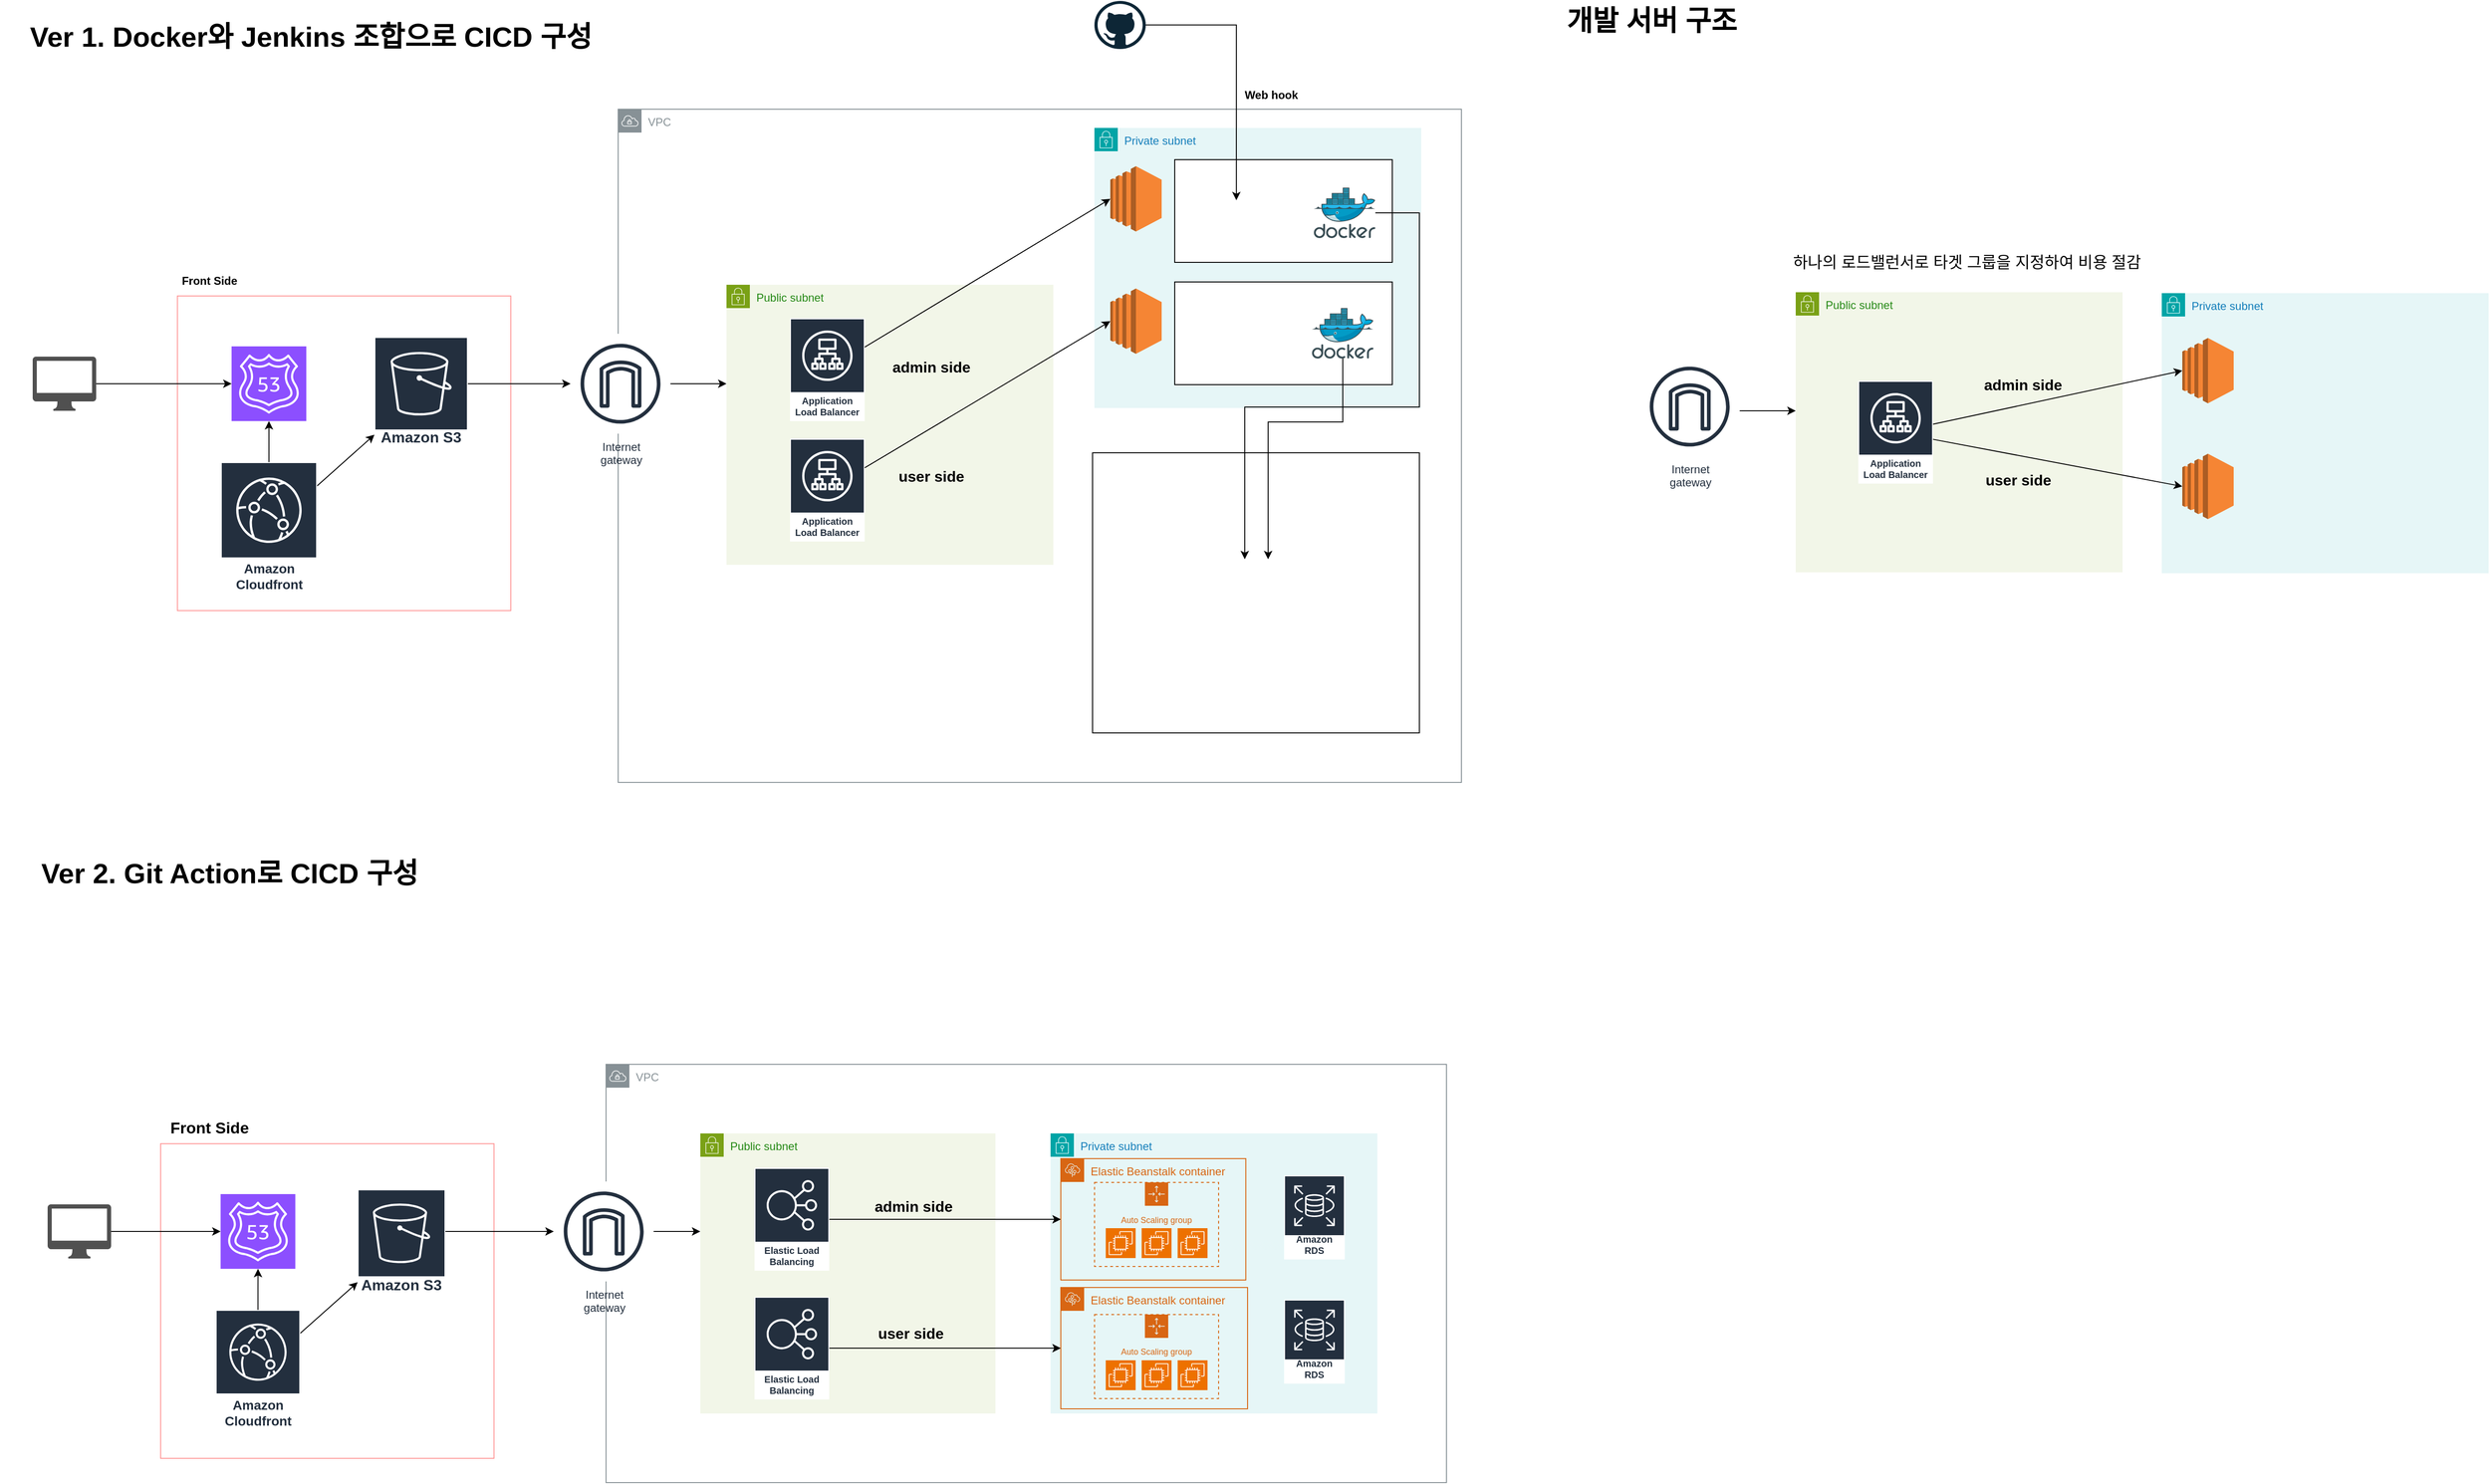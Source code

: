 <mxfile version="24.6.2" type="github">
  <diagram name="페이지-1" id="7YkuUFqi2jJ3yC2kJeny">
    <mxGraphModel dx="1457" dy="1063" grid="0" gridSize="10" guides="1" tooltips="1" connect="1" arrows="1" fold="1" page="1" pageScale="1" pageWidth="1600" pageHeight="900" math="0" shadow="0">
      <root>
        <mxCell id="0" />
        <mxCell id="1" parent="0" />
        <mxCell id="8QJyR2PmQWkpBrpSy9i6-36" value="VPC" style="sketch=0;outlineConnect=0;gradientColor=none;html=1;whiteSpace=wrap;fontSize=12;fontStyle=0;shape=mxgraph.aws4.group;grIcon=mxgraph.aws4.group_vpc;strokeColor=#879196;fillColor=none;verticalAlign=top;align=left;spacingLeft=30;fontColor=#879196;dashed=0;" vertex="1" parent="1">
          <mxGeometry x="667" y="1153" width="900" height="448" as="geometry" />
        </mxCell>
        <mxCell id="SWmG7YFDHn1etcf9vyW1-20" value="VPC" style="sketch=0;outlineConnect=0;gradientColor=none;html=1;whiteSpace=wrap;fontSize=12;fontStyle=0;shape=mxgraph.aws4.group;grIcon=mxgraph.aws4.group_vpc;strokeColor=#879196;fillColor=none;verticalAlign=top;align=left;spacingLeft=30;fontColor=#879196;dashed=0;" parent="1" vertex="1">
          <mxGeometry x="680" y="130" width="903" height="721" as="geometry" />
        </mxCell>
        <mxCell id="SWmG7YFDHn1etcf9vyW1-18" value="" style="rounded=0;whiteSpace=wrap;html=1;strokeColor=#FF9999;" parent="1" vertex="1">
          <mxGeometry x="208" y="330" width="357" height="337" as="geometry" />
        </mxCell>
        <mxCell id="SWmG7YFDHn1etcf9vyW1-1" value="&lt;span style=&quot;font-size: 30px;&quot;&gt;&lt;b&gt;Ver 1. Docker와 Jenkins 조합으로 CICD 구성&lt;/b&gt;&lt;/span&gt;" style="text;html=1;align=center;verticalAlign=middle;whiteSpace=wrap;rounded=0;" parent="1" vertex="1">
          <mxGeometry x="25" y="37" width="652" height="30" as="geometry" />
        </mxCell>
        <mxCell id="SWmG7YFDHn1etcf9vyW1-13" style="edgeStyle=orthogonalEdgeStyle;rounded=0;orthogonalLoop=1;jettySize=auto;html=1;" parent="1" source="SWmG7YFDHn1etcf9vyW1-2" target="SWmG7YFDHn1etcf9vyW1-5" edge="1">
          <mxGeometry relative="1" as="geometry" />
        </mxCell>
        <mxCell id="SWmG7YFDHn1etcf9vyW1-2" value="" style="sketch=0;pointerEvents=1;shadow=0;dashed=0;html=1;strokeColor=none;fillColor=#505050;labelPosition=center;verticalLabelPosition=bottom;verticalAlign=top;outlineConnect=0;align=center;shape=mxgraph.office.devices.mac_client;" parent="1" vertex="1">
          <mxGeometry x="53" y="395" width="68" height="58" as="geometry" />
        </mxCell>
        <mxCell id="SWmG7YFDHn1etcf9vyW1-5" value="" style="sketch=0;points=[[0,0,0],[0.25,0,0],[0.5,0,0],[0.75,0,0],[1,0,0],[0,1,0],[0.25,1,0],[0.5,1,0],[0.75,1,0],[1,1,0],[0,0.25,0],[0,0.5,0],[0,0.75,0],[1,0.25,0],[1,0.5,0],[1,0.75,0]];outlineConnect=0;fontColor=#232F3E;fillColor=#8C4FFF;strokeColor=#ffffff;dashed=0;verticalLabelPosition=bottom;verticalAlign=top;align=center;html=1;fontSize=12;fontStyle=0;aspect=fixed;shape=mxgraph.aws4.resourceIcon;resIcon=mxgraph.aws4.route_53;" parent="1" vertex="1">
          <mxGeometry x="266" y="384" width="80" height="80" as="geometry" />
        </mxCell>
        <mxCell id="SWmG7YFDHn1etcf9vyW1-14" value="" style="edgeStyle=orthogonalEdgeStyle;rounded=0;orthogonalLoop=1;jettySize=auto;html=1;" parent="1" source="SWmG7YFDHn1etcf9vyW1-6" target="SWmG7YFDHn1etcf9vyW1-5" edge="1">
          <mxGeometry relative="1" as="geometry" />
        </mxCell>
        <mxCell id="SWmG7YFDHn1etcf9vyW1-15" value="" style="rounded=0;orthogonalLoop=1;jettySize=auto;html=1;" parent="1" source="SWmG7YFDHn1etcf9vyW1-6" target="SWmG7YFDHn1etcf9vyW1-8" edge="1">
          <mxGeometry relative="1" as="geometry">
            <mxPoint x="411" y="477" as="targetPoint" />
          </mxGeometry>
        </mxCell>
        <mxCell id="SWmG7YFDHn1etcf9vyW1-6" value="&lt;font style=&quot;font-size: 14px;&quot;&gt;Amazon Cloudfront&lt;/font&gt;" style="sketch=0;outlineConnect=0;fontColor=#232F3E;gradientColor=none;strokeColor=#ffffff;fillColor=#232F3E;dashed=0;verticalLabelPosition=middle;verticalAlign=bottom;align=center;html=1;whiteSpace=wrap;fontSize=10;fontStyle=1;spacing=3;shape=mxgraph.aws4.productIcon;prIcon=mxgraph.aws4.cloudfront;" parent="1" vertex="1">
          <mxGeometry x="254.5" y="508" width="103" height="143" as="geometry" />
        </mxCell>
        <mxCell id="SWmG7YFDHn1etcf9vyW1-17" style="edgeStyle=orthogonalEdgeStyle;rounded=0;orthogonalLoop=1;jettySize=auto;html=1;" parent="1" source="SWmG7YFDHn1etcf9vyW1-8" target="SWmG7YFDHn1etcf9vyW1-16" edge="1">
          <mxGeometry relative="1" as="geometry">
            <Array as="points">
              <mxPoint x="557" y="424" />
              <mxPoint x="557" y="424" />
            </Array>
          </mxGeometry>
        </mxCell>
        <mxCell id="SWmG7YFDHn1etcf9vyW1-8" value="&lt;font style=&quot;font-size: 16px;&quot;&gt;Amazon S3&lt;/font&gt;" style="sketch=0;outlineConnect=0;fontColor=#232F3E;gradientColor=none;strokeColor=#ffffff;fillColor=#232F3E;dashed=0;verticalLabelPosition=middle;verticalAlign=bottom;align=center;html=1;whiteSpace=wrap;fontSize=10;fontStyle=1;spacing=3;shape=mxgraph.aws4.productIcon;prIcon=mxgraph.aws4.s3;" parent="1" vertex="1">
          <mxGeometry x="419" y="374" width="100" height="120" as="geometry" />
        </mxCell>
        <mxCell id="SWmG7YFDHn1etcf9vyW1-35" value="" style="edgeStyle=orthogonalEdgeStyle;rounded=0;orthogonalLoop=1;jettySize=auto;html=1;" parent="1" source="SWmG7YFDHn1etcf9vyW1-16" target="SWmG7YFDHn1etcf9vyW1-22" edge="1">
          <mxGeometry relative="1" as="geometry">
            <Array as="points">
              <mxPoint x="786" y="424" />
              <mxPoint x="786" y="424" />
            </Array>
          </mxGeometry>
        </mxCell>
        <mxCell id="SWmG7YFDHn1etcf9vyW1-16" value="Internet&#xa;gateway" style="sketch=0;outlineConnect=0;fontColor=#232F3E;gradientColor=none;strokeColor=#232F3E;fillColor=#ffffff;dashed=0;verticalLabelPosition=bottom;verticalAlign=top;align=center;html=1;fontSize=12;fontStyle=0;aspect=fixed;shape=mxgraph.aws4.resourceIcon;resIcon=mxgraph.aws4.internet_gateway;" parent="1" vertex="1">
          <mxGeometry x="629" y="370.5" width="107" height="107" as="geometry" />
        </mxCell>
        <mxCell id="SWmG7YFDHn1etcf9vyW1-19" value="&lt;b&gt;Front Side&lt;/b&gt;" style="text;html=1;align=center;verticalAlign=middle;resizable=0;points=[];autosize=1;strokeColor=none;fillColor=none;" parent="1" vertex="1">
          <mxGeometry x="203" y="301" width="77" height="26" as="geometry" />
        </mxCell>
        <mxCell id="SWmG7YFDHn1etcf9vyW1-21" value="Private subnet" style="points=[[0,0],[0.25,0],[0.5,0],[0.75,0],[1,0],[1,0.25],[1,0.5],[1,0.75],[1,1],[0.75,1],[0.5,1],[0.25,1],[0,1],[0,0.75],[0,0.5],[0,0.25]];outlineConnect=0;gradientColor=none;html=1;whiteSpace=wrap;fontSize=12;fontStyle=0;container=1;pointerEvents=0;collapsible=0;recursiveResize=0;shape=mxgraph.aws4.group;grIcon=mxgraph.aws4.group_security_group;grStroke=0;strokeColor=#00A4A6;fillColor=#E6F6F7;verticalAlign=top;align=left;spacingLeft=30;fontColor=#147EBA;dashed=0;" parent="1" vertex="1">
          <mxGeometry x="1190" y="150" width="350" height="300" as="geometry" />
        </mxCell>
        <mxCell id="SWmG7YFDHn1etcf9vyW1-28" value="" style="rounded=0;whiteSpace=wrap;html=1;" parent="SWmG7YFDHn1etcf9vyW1-21" vertex="1">
          <mxGeometry x="86" y="34" width="233" height="110" as="geometry" />
        </mxCell>
        <mxCell id="SWmG7YFDHn1etcf9vyW1-27" value="" style="outlineConnect=0;dashed=0;verticalLabelPosition=bottom;verticalAlign=top;align=center;html=1;shape=mxgraph.aws3.ec2;fillColor=#F58534;gradientColor=none;" parent="SWmG7YFDHn1etcf9vyW1-21" vertex="1">
          <mxGeometry x="17" y="41" width="55" height="70" as="geometry" />
        </mxCell>
        <mxCell id="SWmG7YFDHn1etcf9vyW1-31" value="" style="rounded=0;whiteSpace=wrap;html=1;" parent="SWmG7YFDHn1etcf9vyW1-21" vertex="1">
          <mxGeometry x="86" y="165" width="233" height="110" as="geometry" />
        </mxCell>
        <mxCell id="SWmG7YFDHn1etcf9vyW1-32" value="" style="outlineConnect=0;dashed=0;verticalLabelPosition=bottom;verticalAlign=top;align=center;html=1;shape=mxgraph.aws3.ec2;fillColor=#F58534;gradientColor=none;" parent="SWmG7YFDHn1etcf9vyW1-21" vertex="1">
          <mxGeometry x="17" y="172" width="55" height="70" as="geometry" />
        </mxCell>
        <mxCell id="SWmG7YFDHn1etcf9vyW1-34" value="" style="image;sketch=0;aspect=fixed;html=1;points=[];align=center;fontSize=12;image=img/lib/mscae/Docker.svg;" parent="SWmG7YFDHn1etcf9vyW1-21" vertex="1">
          <mxGeometry x="235" y="64" width="65.85" height="54" as="geometry" />
        </mxCell>
        <mxCell id="SWmG7YFDHn1etcf9vyW1-44" value="" style="shape=image;verticalLabelPosition=bottom;labelBackgroundColor=default;verticalAlign=top;aspect=fixed;imageAspect=0;image=https://get.jenkins.io/art/jenkins-logo/128x128/logo+title.png;" parent="SWmG7YFDHn1etcf9vyW1-21" vertex="1">
          <mxGeometry x="97" y="77.55" width="125.77" height="40.45" as="geometry" />
        </mxCell>
        <mxCell id="SWmG7YFDHn1etcf9vyW1-47" value="" style="shape=image;verticalLabelPosition=bottom;labelBackgroundColor=default;verticalAlign=top;aspect=fixed;imageAspect=0;image=https://get.jenkins.io/art/jenkins-logo/128x128/logo+title.png;" parent="SWmG7YFDHn1etcf9vyW1-21" vertex="1">
          <mxGeometry x="97" y="202.55" width="125.77" height="40.45" as="geometry" />
        </mxCell>
        <mxCell id="SWmG7YFDHn1etcf9vyW1-46" value="" style="image;sketch=0;aspect=fixed;html=1;points=[];align=center;fontSize=12;image=img/lib/mscae/Docker.svg;" parent="SWmG7YFDHn1etcf9vyW1-21" vertex="1">
          <mxGeometry x="233" y="193" width="65.85" height="54" as="geometry" />
        </mxCell>
        <mxCell id="SWmG7YFDHn1etcf9vyW1-22" value="Public subnet" style="points=[[0,0],[0.25,0],[0.5,0],[0.75,0],[1,0],[1,0.25],[1,0.5],[1,0.75],[1,1],[0.75,1],[0.5,1],[0.25,1],[0,1],[0,0.75],[0,0.5],[0,0.25]];outlineConnect=0;gradientColor=none;html=1;whiteSpace=wrap;fontSize=12;fontStyle=0;container=1;pointerEvents=0;collapsible=0;recursiveResize=0;shape=mxgraph.aws4.group;grIcon=mxgraph.aws4.group_security_group;grStroke=0;strokeColor=#7AA116;fillColor=#F2F6E8;verticalAlign=top;align=left;spacingLeft=30;fontColor=#248814;dashed=0;" parent="1" vertex="1">
          <mxGeometry x="796" y="318" width="350" height="300" as="geometry" />
        </mxCell>
        <mxCell id="SWmG7YFDHn1etcf9vyW1-23" value="Application Load Balancer" style="sketch=0;outlineConnect=0;fontColor=#232F3E;gradientColor=none;strokeColor=#ffffff;fillColor=#232F3E;dashed=0;verticalLabelPosition=middle;verticalAlign=bottom;align=center;html=1;whiteSpace=wrap;fontSize=10;fontStyle=1;spacing=3;shape=mxgraph.aws4.productIcon;prIcon=mxgraph.aws4.application_load_balancer;" parent="SWmG7YFDHn1etcf9vyW1-22" vertex="1">
          <mxGeometry x="68" y="36" width="80" height="110" as="geometry" />
        </mxCell>
        <mxCell id="SWmG7YFDHn1etcf9vyW1-24" value="&lt;b&gt;&lt;font style=&quot;font-size: 16px;&quot;&gt;admin side&lt;/font&gt;&lt;/b&gt;" style="text;html=1;align=center;verticalAlign=middle;resizable=0;points=[];autosize=1;strokeColor=none;fillColor=none;" parent="SWmG7YFDHn1etcf9vyW1-22" vertex="1">
          <mxGeometry x="168" y="72" width="102" height="31" as="geometry" />
        </mxCell>
        <mxCell id="SWmG7YFDHn1etcf9vyW1-25" value="Application Load Balancer" style="sketch=0;outlineConnect=0;fontColor=#232F3E;gradientColor=none;strokeColor=#ffffff;fillColor=#232F3E;dashed=0;verticalLabelPosition=middle;verticalAlign=bottom;align=center;html=1;whiteSpace=wrap;fontSize=10;fontStyle=1;spacing=3;shape=mxgraph.aws4.productIcon;prIcon=mxgraph.aws4.application_load_balancer;" parent="SWmG7YFDHn1etcf9vyW1-22" vertex="1">
          <mxGeometry x="68" y="165" width="80" height="110" as="geometry" />
        </mxCell>
        <mxCell id="SWmG7YFDHn1etcf9vyW1-26" value="&lt;b&gt;&lt;font style=&quot;font-size: 16px;&quot;&gt;user side&lt;/font&gt;&lt;/b&gt;" style="text;html=1;align=center;verticalAlign=middle;resizable=0;points=[];autosize=1;strokeColor=none;fillColor=none;" parent="SWmG7YFDHn1etcf9vyW1-22" vertex="1">
          <mxGeometry x="175" y="189" width="88" height="31" as="geometry" />
        </mxCell>
        <mxCell id="SWmG7YFDHn1etcf9vyW1-29" value="" style="rounded=0;whiteSpace=wrap;html=1;" parent="1" vertex="1">
          <mxGeometry x="1188" y="498" width="350" height="300" as="geometry" />
        </mxCell>
        <mxCell id="SWmG7YFDHn1etcf9vyW1-30" style="rounded=0;orthogonalLoop=1;jettySize=auto;html=1;entryX=0;entryY=0.5;entryDx=0;entryDy=0;entryPerimeter=0;" parent="1" source="SWmG7YFDHn1etcf9vyW1-23" target="SWmG7YFDHn1etcf9vyW1-27" edge="1">
          <mxGeometry relative="1" as="geometry" />
        </mxCell>
        <mxCell id="SWmG7YFDHn1etcf9vyW1-33" style="rounded=0;orthogonalLoop=1;jettySize=auto;html=1;entryX=0;entryY=0.5;entryDx=0;entryDy=0;entryPerimeter=0;" parent="1" source="SWmG7YFDHn1etcf9vyW1-25" target="SWmG7YFDHn1etcf9vyW1-32" edge="1">
          <mxGeometry relative="1" as="geometry" />
        </mxCell>
        <mxCell id="SWmG7YFDHn1etcf9vyW1-41" style="edgeStyle=orthogonalEdgeStyle;rounded=0;orthogonalLoop=1;jettySize=auto;html=1;" parent="1" source="SWmG7YFDHn1etcf9vyW1-40" target="SWmG7YFDHn1etcf9vyW1-44" edge="1">
          <mxGeometry relative="1" as="geometry">
            <Array as="points">
              <mxPoint x="1342" y="40" />
            </Array>
          </mxGeometry>
        </mxCell>
        <mxCell id="SWmG7YFDHn1etcf9vyW1-40" value="" style="dashed=0;outlineConnect=0;html=1;align=center;labelPosition=center;verticalLabelPosition=bottom;verticalAlign=top;shape=mxgraph.weblogos.github" parent="1" vertex="1">
          <mxGeometry x="1190" y="14" width="55" height="51.5" as="geometry" />
        </mxCell>
        <mxCell id="SWmG7YFDHn1etcf9vyW1-42" value="&lt;b&gt;Web hook&lt;/b&gt;" style="text;html=1;align=center;verticalAlign=middle;resizable=0;points=[];autosize=1;strokeColor=none;fillColor=none;" parent="1" vertex="1">
          <mxGeometry x="1341" y="102" width="75" height="26" as="geometry" />
        </mxCell>
        <mxCell id="SWmG7YFDHn1etcf9vyW1-49" style="edgeStyle=orthogonalEdgeStyle;rounded=0;orthogonalLoop=1;jettySize=auto;html=1;" parent="1" source="SWmG7YFDHn1etcf9vyW1-34" target="SWmG7YFDHn1etcf9vyW1-48" edge="1">
          <mxGeometry relative="1" as="geometry">
            <Array as="points">
              <mxPoint x="1538" y="241" />
              <mxPoint x="1538" y="449" />
              <mxPoint x="1351" y="449" />
            </Array>
          </mxGeometry>
        </mxCell>
        <mxCell id="SWmG7YFDHn1etcf9vyW1-48" value="" style="shape=image;verticalLabelPosition=bottom;labelBackgroundColor=default;verticalAlign=top;aspect=fixed;imageAspect=0;image=https://miro.medium.com/v2/resize:fit:734/0*sCPc1Ib1zT0Lg1vi.png;" parent="1" vertex="1">
          <mxGeometry x="1252" y="612" width="202.55" height="85" as="geometry" />
        </mxCell>
        <mxCell id="SWmG7YFDHn1etcf9vyW1-50" style="edgeStyle=orthogonalEdgeStyle;rounded=0;orthogonalLoop=1;jettySize=auto;html=1;" parent="1" source="SWmG7YFDHn1etcf9vyW1-46" target="SWmG7YFDHn1etcf9vyW1-48" edge="1">
          <mxGeometry relative="1" as="geometry">
            <Array as="points">
              <mxPoint x="1456" y="465" />
              <mxPoint x="1376" y="465" />
            </Array>
          </mxGeometry>
        </mxCell>
        <mxCell id="5UiB6g3HINDOZF4PtN2O-2" value="&lt;span style=&quot;font-size: 30px;&quot;&gt;&lt;b&gt;Ver 2. Git Action로 CICD 구성&lt;/b&gt;&lt;/span&gt;" style="text;html=1;align=center;verticalAlign=middle;whiteSpace=wrap;rounded=0;" parent="1" vertex="1">
          <mxGeometry x="18" y="932.75" width="492" height="30" as="geometry" />
        </mxCell>
        <mxCell id="5UiB6g3HINDOZF4PtN2O-3" value="&lt;span style=&quot;font-size: 30px;&quot;&gt;&lt;b&gt;개발 서버 구조&lt;/b&gt;&lt;/span&gt;" style="text;html=1;align=center;verticalAlign=middle;whiteSpace=wrap;rounded=0;" parent="1" vertex="1">
          <mxGeometry x="1635" y="20" width="304" height="30" as="geometry" />
        </mxCell>
        <mxCell id="5UiB6g3HINDOZF4PtN2O-31" value="" style="edgeStyle=orthogonalEdgeStyle;rounded=0;orthogonalLoop=1;jettySize=auto;html=1;" parent="1" source="5UiB6g3HINDOZF4PtN2O-32" target="5UiB6g3HINDOZF4PtN2O-42" edge="1">
          <mxGeometry relative="1" as="geometry">
            <Array as="points">
              <mxPoint x="1904" y="453" />
              <mxPoint x="1904" y="453" />
            </Array>
          </mxGeometry>
        </mxCell>
        <mxCell id="5UiB6g3HINDOZF4PtN2O-32" value="Internet&#xa;gateway" style="sketch=0;outlineConnect=0;fontColor=#232F3E;gradientColor=none;strokeColor=#232F3E;fillColor=#ffffff;dashed=0;verticalLabelPosition=bottom;verticalAlign=top;align=center;html=1;fontSize=12;fontStyle=0;aspect=fixed;shape=mxgraph.aws4.resourceIcon;resIcon=mxgraph.aws4.internet_gateway;" parent="1" vertex="1">
          <mxGeometry x="1774" y="395" width="107" height="107" as="geometry" />
        </mxCell>
        <mxCell id="5UiB6g3HINDOZF4PtN2O-33" value="Private subnet" style="points=[[0,0],[0.25,0],[0.5,0],[0.75,0],[1,0],[1,0.25],[1,0.5],[1,0.75],[1,1],[0.75,1],[0.5,1],[0.25,1],[0,1],[0,0.75],[0,0.5],[0,0.25]];outlineConnect=0;gradientColor=none;html=1;whiteSpace=wrap;fontSize=12;fontStyle=0;container=1;pointerEvents=0;collapsible=0;recursiveResize=0;shape=mxgraph.aws4.group;grIcon=mxgraph.aws4.group_security_group;grStroke=0;strokeColor=#00A4A6;fillColor=#E6F6F7;verticalAlign=top;align=left;spacingLeft=30;fontColor=#147EBA;dashed=0;" parent="1" vertex="1">
          <mxGeometry x="2333" y="327" width="350" height="300" as="geometry" />
        </mxCell>
        <mxCell id="5UiB6g3HINDOZF4PtN2O-35" value="" style="outlineConnect=0;dashed=0;verticalLabelPosition=bottom;verticalAlign=top;align=center;html=1;shape=mxgraph.aws3.ec2;fillColor=#F58534;gradientColor=none;" parent="5UiB6g3HINDOZF4PtN2O-33" vertex="1">
          <mxGeometry x="22" y="48" width="55" height="70" as="geometry" />
        </mxCell>
        <mxCell id="5UiB6g3HINDOZF4PtN2O-37" value="" style="outlineConnect=0;dashed=0;verticalLabelPosition=bottom;verticalAlign=top;align=center;html=1;shape=mxgraph.aws3.ec2;fillColor=#F58534;gradientColor=none;" parent="5UiB6g3HINDOZF4PtN2O-33" vertex="1">
          <mxGeometry x="22" y="172" width="55" height="70" as="geometry" />
        </mxCell>
        <mxCell id="5UiB6g3HINDOZF4PtN2O-42" value="Public subnet" style="points=[[0,0],[0.25,0],[0.5,0],[0.75,0],[1,0],[1,0.25],[1,0.5],[1,0.75],[1,1],[0.75,1],[0.5,1],[0.25,1],[0,1],[0,0.75],[0,0.5],[0,0.25]];outlineConnect=0;gradientColor=none;html=1;whiteSpace=wrap;fontSize=12;fontStyle=0;container=1;pointerEvents=0;collapsible=0;recursiveResize=0;shape=mxgraph.aws4.group;grIcon=mxgraph.aws4.group_security_group;grStroke=0;strokeColor=#7AA116;fillColor=#F2F6E8;verticalAlign=top;align=left;spacingLeft=30;fontColor=#248814;dashed=0;" parent="1" vertex="1">
          <mxGeometry x="1941" y="326" width="350" height="300" as="geometry" />
        </mxCell>
        <mxCell id="5UiB6g3HINDOZF4PtN2O-43" value="Application Load Balancer" style="sketch=0;outlineConnect=0;fontColor=#232F3E;gradientColor=none;strokeColor=#ffffff;fillColor=#232F3E;dashed=0;verticalLabelPosition=middle;verticalAlign=bottom;align=center;html=1;whiteSpace=wrap;fontSize=10;fontStyle=1;spacing=3;shape=mxgraph.aws4.productIcon;prIcon=mxgraph.aws4.application_load_balancer;" parent="5UiB6g3HINDOZF4PtN2O-42" vertex="1">
          <mxGeometry x="67" y="95" width="80" height="110" as="geometry" />
        </mxCell>
        <mxCell id="5UiB6g3HINDOZF4PtN2O-45" value="&lt;b&gt;&lt;font style=&quot;font-size: 16px;&quot;&gt;admin side&lt;/font&gt;&lt;/b&gt;" style="text;html=1;align=center;verticalAlign=middle;resizable=0;points=[];autosize=1;strokeColor=none;fillColor=none;" parent="5UiB6g3HINDOZF4PtN2O-42" vertex="1">
          <mxGeometry x="192" y="83" width="102" height="31" as="geometry" />
        </mxCell>
        <mxCell id="5UiB6g3HINDOZF4PtN2O-47" value="&lt;b&gt;&lt;font style=&quot;font-size: 16px;&quot;&gt;user side&lt;/font&gt;&lt;/b&gt;" style="text;html=1;align=center;verticalAlign=middle;resizable=0;points=[];autosize=1;strokeColor=none;fillColor=none;" parent="5UiB6g3HINDOZF4PtN2O-42" vertex="1">
          <mxGeometry x="194" y="185" width="88" height="31" as="geometry" />
        </mxCell>
        <mxCell id="5UiB6g3HINDOZF4PtN2O-49" style="rounded=0;orthogonalLoop=1;jettySize=auto;html=1;entryX=0;entryY=0.5;entryDx=0;entryDy=0;entryPerimeter=0;" parent="1" source="5UiB6g3HINDOZF4PtN2O-43" target="5UiB6g3HINDOZF4PtN2O-35" edge="1">
          <mxGeometry relative="1" as="geometry" />
        </mxCell>
        <mxCell id="5UiB6g3HINDOZF4PtN2O-50" style="rounded=0;orthogonalLoop=1;jettySize=auto;html=1;entryX=0;entryY=0.5;entryDx=0;entryDy=0;entryPerimeter=0;" parent="1" source="5UiB6g3HINDOZF4PtN2O-43" target="5UiB6g3HINDOZF4PtN2O-37" edge="1">
          <mxGeometry relative="1" as="geometry">
            <mxPoint x="2089" y="522.106" as="sourcePoint" />
          </mxGeometry>
        </mxCell>
        <mxCell id="5UiB6g3HINDOZF4PtN2O-56" value="&lt;font style=&quot;font-size: 17px;&quot;&gt;하나의 로드밸런서로 타겟 그룹을 지정하여 비용 절감&lt;/font&gt;" style="text;html=1;align=center;verticalAlign=middle;resizable=0;points=[];autosize=1;strokeColor=none;fillColor=none;" parent="1" vertex="1">
          <mxGeometry x="1939" y="279" width="370" height="32" as="geometry" />
        </mxCell>
        <mxCell id="8QJyR2PmQWkpBrpSy9i6-37" value="" style="rounded=0;whiteSpace=wrap;html=1;strokeColor=#FF9999;" vertex="1" parent="1">
          <mxGeometry x="190" y="1238" width="357" height="337" as="geometry" />
        </mxCell>
        <mxCell id="8QJyR2PmQWkpBrpSy9i6-39" style="edgeStyle=orthogonalEdgeStyle;rounded=0;orthogonalLoop=1;jettySize=auto;html=1;" edge="1" parent="1" source="8QJyR2PmQWkpBrpSy9i6-40" target="8QJyR2PmQWkpBrpSy9i6-41">
          <mxGeometry relative="1" as="geometry" />
        </mxCell>
        <mxCell id="8QJyR2PmQWkpBrpSy9i6-40" value="" style="sketch=0;pointerEvents=1;shadow=0;dashed=0;html=1;strokeColor=none;fillColor=#505050;labelPosition=center;verticalLabelPosition=bottom;verticalAlign=top;outlineConnect=0;align=center;shape=mxgraph.office.devices.mac_client;" vertex="1" parent="1">
          <mxGeometry x="69" y="1303" width="68" height="58" as="geometry" />
        </mxCell>
        <mxCell id="8QJyR2PmQWkpBrpSy9i6-41" value="" style="sketch=0;points=[[0,0,0],[0.25,0,0],[0.5,0,0],[0.75,0,0],[1,0,0],[0,1,0],[0.25,1,0],[0.5,1,0],[0.75,1,0],[1,1,0],[0,0.25,0],[0,0.5,0],[0,0.75,0],[1,0.25,0],[1,0.5,0],[1,0.75,0]];outlineConnect=0;fontColor=#232F3E;fillColor=#8C4FFF;strokeColor=#ffffff;dashed=0;verticalLabelPosition=bottom;verticalAlign=top;align=center;html=1;fontSize=12;fontStyle=0;aspect=fixed;shape=mxgraph.aws4.resourceIcon;resIcon=mxgraph.aws4.route_53;" vertex="1" parent="1">
          <mxGeometry x="254.25" y="1292" width="80" height="80" as="geometry" />
        </mxCell>
        <mxCell id="8QJyR2PmQWkpBrpSy9i6-42" value="" style="edgeStyle=orthogonalEdgeStyle;rounded=0;orthogonalLoop=1;jettySize=auto;html=1;" edge="1" parent="1" source="8QJyR2PmQWkpBrpSy9i6-44" target="8QJyR2PmQWkpBrpSy9i6-41">
          <mxGeometry relative="1" as="geometry" />
        </mxCell>
        <mxCell id="8QJyR2PmQWkpBrpSy9i6-43" value="" style="rounded=0;orthogonalLoop=1;jettySize=auto;html=1;" edge="1" parent="1" source="8QJyR2PmQWkpBrpSy9i6-44" target="8QJyR2PmQWkpBrpSy9i6-46">
          <mxGeometry relative="1" as="geometry">
            <mxPoint x="393" y="1385" as="targetPoint" />
          </mxGeometry>
        </mxCell>
        <mxCell id="8QJyR2PmQWkpBrpSy9i6-44" value="&lt;font style=&quot;font-size: 14px;&quot;&gt;Amazon Cloudfront&lt;/font&gt;" style="sketch=0;outlineConnect=0;fontColor=#232F3E;gradientColor=none;strokeColor=#ffffff;fillColor=#232F3E;dashed=0;verticalLabelPosition=middle;verticalAlign=bottom;align=center;html=1;whiteSpace=wrap;fontSize=10;fontStyle=1;spacing=3;shape=mxgraph.aws4.productIcon;prIcon=mxgraph.aws4.cloudfront;" vertex="1" parent="1">
          <mxGeometry x="249" y="1416" width="90.5" height="131" as="geometry" />
        </mxCell>
        <mxCell id="8QJyR2PmQWkpBrpSy9i6-45" style="edgeStyle=orthogonalEdgeStyle;rounded=0;orthogonalLoop=1;jettySize=auto;html=1;" edge="1" parent="1" source="8QJyR2PmQWkpBrpSy9i6-46" target="8QJyR2PmQWkpBrpSy9i6-48">
          <mxGeometry relative="1" as="geometry">
            <Array as="points">
              <mxPoint x="539" y="1332" />
              <mxPoint x="539" y="1332" />
            </Array>
          </mxGeometry>
        </mxCell>
        <mxCell id="8QJyR2PmQWkpBrpSy9i6-46" value="&lt;font style=&quot;font-size: 16px;&quot;&gt;Amazon S3&lt;/font&gt;" style="sketch=0;outlineConnect=0;fontColor=#232F3E;gradientColor=none;strokeColor=#ffffff;fillColor=#232F3E;dashed=0;verticalLabelPosition=middle;verticalAlign=bottom;align=center;html=1;whiteSpace=wrap;fontSize=10;fontStyle=1;spacing=3;shape=mxgraph.aws4.productIcon;prIcon=mxgraph.aws4.s3;" vertex="1" parent="1">
          <mxGeometry x="401" y="1287" width="94" height="115" as="geometry" />
        </mxCell>
        <mxCell id="8QJyR2PmQWkpBrpSy9i6-47" value="" style="edgeStyle=orthogonalEdgeStyle;rounded=0;orthogonalLoop=1;jettySize=auto;html=1;" edge="1" parent="1" source="8QJyR2PmQWkpBrpSy9i6-48" target="8QJyR2PmQWkpBrpSy9i6-59">
          <mxGeometry relative="1" as="geometry">
            <Array as="points">
              <mxPoint x="768" y="1332" />
              <mxPoint x="768" y="1332" />
            </Array>
          </mxGeometry>
        </mxCell>
        <mxCell id="8QJyR2PmQWkpBrpSy9i6-48" value="Internet&#xa;gateway" style="sketch=0;outlineConnect=0;fontColor=#232F3E;gradientColor=none;strokeColor=#232F3E;fillColor=#ffffff;dashed=0;verticalLabelPosition=bottom;verticalAlign=top;align=center;html=1;fontSize=12;fontStyle=0;aspect=fixed;shape=mxgraph.aws4.resourceIcon;resIcon=mxgraph.aws4.internet_gateway;" vertex="1" parent="1">
          <mxGeometry x="611" y="1278.5" width="107" height="107" as="geometry" />
        </mxCell>
        <mxCell id="8QJyR2PmQWkpBrpSy9i6-49" value="&lt;b&gt;&lt;font style=&quot;font-size: 17px;&quot;&gt;Front Side&lt;/font&gt;&lt;/b&gt;" style="text;html=1;align=center;verticalAlign=middle;resizable=0;points=[];autosize=1;strokeColor=none;fillColor=none;" vertex="1" parent="1">
          <mxGeometry x="190.5" y="1206" width="102" height="32" as="geometry" />
        </mxCell>
        <mxCell id="8QJyR2PmQWkpBrpSy9i6-50" value="Private subnet" style="points=[[0,0],[0.25,0],[0.5,0],[0.75,0],[1,0],[1,0.25],[1,0.5],[1,0.75],[1,1],[0.75,1],[0.5,1],[0.25,1],[0,1],[0,0.75],[0,0.5],[0,0.25]];outlineConnect=0;gradientColor=none;html=1;whiteSpace=wrap;fontSize=12;fontStyle=0;container=1;pointerEvents=0;collapsible=0;recursiveResize=0;shape=mxgraph.aws4.group;grIcon=mxgraph.aws4.group_security_group;grStroke=0;strokeColor=#00A4A6;fillColor=#E6F6F7;verticalAlign=top;align=left;spacingLeft=30;fontColor=#147EBA;dashed=0;" vertex="1" parent="1">
          <mxGeometry x="1143" y="1227" width="350" height="300" as="geometry" />
        </mxCell>
        <mxCell id="8QJyR2PmQWkpBrpSy9i6-75" value="Elastic Beanstalk container" style="points=[[0,0],[0.25,0],[0.5,0],[0.75,0],[1,0],[1,0.25],[1,0.5],[1,0.75],[1,1],[0.75,1],[0.5,1],[0.25,1],[0,1],[0,0.75],[0,0.5],[0,0.25]];outlineConnect=0;gradientColor=none;html=1;whiteSpace=wrap;fontSize=12;fontStyle=0;container=1;pointerEvents=0;collapsible=0;recursiveResize=0;shape=mxgraph.aws4.group;grIcon=mxgraph.aws4.group_elastic_beanstalk;strokeColor=#D86613;fillColor=none;verticalAlign=top;align=left;spacingLeft=30;fontColor=#D86613;dashed=0;" vertex="1" parent="8QJyR2PmQWkpBrpSy9i6-50">
          <mxGeometry x="11" y="165" width="200" height="130" as="geometry" />
        </mxCell>
        <mxCell id="8QJyR2PmQWkpBrpSy9i6-77" value="&lt;font style=&quot;font-size: 9px;&quot;&gt;Auto Scaling group&lt;/font&gt;" style="points=[[0,0],[0.25,0],[0.5,0],[0.75,0],[1,0],[1,0.25],[1,0.5],[1,0.75],[1,1],[0.75,1],[0.5,1],[0.25,1],[0,1],[0,0.75],[0,0.5],[0,0.25]];outlineConnect=0;gradientColor=none;html=1;whiteSpace=wrap;fontSize=12;fontStyle=0;container=1;pointerEvents=0;collapsible=0;recursiveResize=0;shape=mxgraph.aws4.groupCenter;grIcon=mxgraph.aws4.group_auto_scaling_group;grStroke=1;strokeColor=#D86613;fillColor=none;verticalAlign=top;align=center;fontColor=#D86613;dashed=1;spacingTop=25;" vertex="1" parent="8QJyR2PmQWkpBrpSy9i6-75">
          <mxGeometry x="36.12" y="29" width="132.88" height="90" as="geometry" />
        </mxCell>
        <mxCell id="8QJyR2PmQWkpBrpSy9i6-79" value="&lt;span style=&quot;caret-color: rgba(0, 0, 0, 0); color: rgba(0, 0, 0, 0); font-family: monospace; font-size: 0px; text-align: start;&quot;&gt;%3CmxGraphModel%3E%3Croot%3E%3CmxCell%20id%3D%220%22%2F%3E%3CmxCell%20id%3D%221%22%20parent%3D%220%22%2F%3E%3CmxCell%20id%3D%222%22%20value%3D%22%22%20style%3D%22outlineConnect%3D0%3Bdashed%3D0%3BverticalLabelPosition%3Dbottom%3BverticalAlign%3Dtop%3Balign%3Dcenter%3Bhtml%3D1%3Bshape%3Dmxgraph.aws3.ec2%3BfillColor%3D%23F58534%3BgradientColor%3Dnone%3B%22%20vertex%3D%221%22%20parent%3D%221%22%3E%3CmxGeometry%20x%3D%221219%22%20y%3D%221277%22%20width%3D%2240%22%20height%3D%2257%22%20as%3D%22geometry%22%2F%3E%3C%2FmxCell%3E%3C%2Froot%3E%3C%2FmxGraphModel%3E&lt;/span&gt;" style="sketch=0;points=[[0,0,0],[0.25,0,0],[0.5,0,0],[0.75,0,0],[1,0,0],[0,1,0],[0.25,1,0],[0.5,1,0],[0.75,1,0],[1,1,0],[0,0.25,0],[0,0.5,0],[0,0.75,0],[1,0.25,0],[1,0.5,0],[1,0.75,0]];outlineConnect=0;fontColor=#232F3E;fillColor=#ED7100;strokeColor=#ffffff;dashed=0;verticalLabelPosition=bottom;verticalAlign=top;align=center;html=1;fontSize=12;fontStyle=0;aspect=fixed;shape=mxgraph.aws4.resourceIcon;resIcon=mxgraph.aws4.ec2;" vertex="1" parent="8QJyR2PmQWkpBrpSy9i6-77">
          <mxGeometry x="12" y="49" width="32" height="32" as="geometry" />
        </mxCell>
        <mxCell id="8QJyR2PmQWkpBrpSy9i6-86" value="&lt;span style=&quot;caret-color: rgba(0, 0, 0, 0); color: rgba(0, 0, 0, 0); font-family: monospace; font-size: 0px; text-align: start;&quot;&gt;%3CmxGraphModel%3E%3Croot%3E%3CmxCell%20id%3D%220%22%2F%3E%3CmxCell%20id%3D%221%22%20parent%3D%220%22%2F%3E%3CmxCell%20id%3D%222%22%20value%3D%22%22%20style%3D%22outlineConnect%3D0%3Bdashed%3D0%3BverticalLabelPosition%3Dbottom%3BverticalAlign%3Dtop%3Balign%3Dcenter%3Bhtml%3D1%3Bshape%3Dmxgraph.aws3.ec2%3BfillColor%3D%23F58534%3BgradientColor%3Dnone%3B%22%20vertex%3D%221%22%20parent%3D%221%22%3E%3CmxGeometry%20x%3D%221219%22%20y%3D%221277%22%20width%3D%2240%22%20height%3D%2257%22%20as%3D%22geometry%22%2F%3E%3C%2FmxCell%3E%3C%2Froot%3E%3C%2FmxGraphModel%3E&lt;/span&gt;" style="sketch=0;points=[[0,0,0],[0.25,0,0],[0.5,0,0],[0.75,0,0],[1,0,0],[0,1,0],[0.25,1,0],[0.5,1,0],[0.75,1,0],[1,1,0],[0,0.25,0],[0,0.5,0],[0,0.75,0],[1,0.25,0],[1,0.5,0],[1,0.75,0]];outlineConnect=0;fontColor=#232F3E;fillColor=#ED7100;strokeColor=#ffffff;dashed=0;verticalLabelPosition=bottom;verticalAlign=top;align=center;html=1;fontSize=12;fontStyle=0;aspect=fixed;shape=mxgraph.aws4.resourceIcon;resIcon=mxgraph.aws4.ec2;" vertex="1" parent="8QJyR2PmQWkpBrpSy9i6-77">
          <mxGeometry x="50.44" y="49" width="32" height="32" as="geometry" />
        </mxCell>
        <mxCell id="8QJyR2PmQWkpBrpSy9i6-87" value="&lt;span style=&quot;caret-color: rgba(0, 0, 0, 0); color: rgba(0, 0, 0, 0); font-family: monospace; font-size: 0px; text-align: start;&quot;&gt;%3CmxGraphModel%3E%3Croot%3E%3CmxCell%20id%3D%220%22%2F%3E%3CmxCell%20id%3D%221%22%20parent%3D%220%22%2F%3E%3CmxCell%20id%3D%222%22%20value%3D%22%22%20style%3D%22outlineConnect%3D0%3Bdashed%3D0%3BverticalLabelPosition%3Dbottom%3BverticalAlign%3Dtop%3Balign%3Dcenter%3Bhtml%3D1%3Bshape%3Dmxgraph.aws3.ec2%3BfillColor%3D%23F58534%3BgradientColor%3Dnone%3B%22%20vertex%3D%221%22%20parent%3D%221%22%3E%3CmxGeometry%20x%3D%221219%22%20y%3D%221277%22%20width%3D%2240%22%20height%3D%2257%22%20as%3D%22geometry%22%2F%3E%3C%2FmxCell%3E%3C%2Froot%3E%3C%2FmxGraphModel%3E&lt;/span&gt;" style="sketch=0;points=[[0,0,0],[0.25,0,0],[0.5,0,0],[0.75,0,0],[1,0,0],[0,1,0],[0.25,1,0],[0.5,1,0],[0.75,1,0],[1,1,0],[0,0.25,0],[0,0.5,0],[0,0.75,0],[1,0.25,0],[1,0.5,0],[1,0.75,0]];outlineConnect=0;fontColor=#232F3E;fillColor=#ED7100;strokeColor=#ffffff;dashed=0;verticalLabelPosition=bottom;verticalAlign=top;align=center;html=1;fontSize=12;fontStyle=0;aspect=fixed;shape=mxgraph.aws4.resourceIcon;resIcon=mxgraph.aws4.ec2;" vertex="1" parent="8QJyR2PmQWkpBrpSy9i6-77">
          <mxGeometry x="89" y="49" width="32" height="32" as="geometry" />
        </mxCell>
        <mxCell id="8QJyR2PmQWkpBrpSy9i6-59" value="Public subnet" style="points=[[0,0],[0.25,0],[0.5,0],[0.75,0],[1,0],[1,0.25],[1,0.5],[1,0.75],[1,1],[0.75,1],[0.5,1],[0.25,1],[0,1],[0,0.75],[0,0.5],[0,0.25]];outlineConnect=0;gradientColor=none;html=1;whiteSpace=wrap;fontSize=12;fontStyle=0;container=1;pointerEvents=0;collapsible=0;recursiveResize=0;shape=mxgraph.aws4.group;grIcon=mxgraph.aws4.group_security_group;grStroke=0;strokeColor=#7AA116;fillColor=#F2F6E8;verticalAlign=top;align=left;spacingLeft=30;fontColor=#248814;dashed=0;" vertex="1" parent="1">
          <mxGeometry x="768" y="1227" width="316" height="300" as="geometry" />
        </mxCell>
        <mxCell id="8QJyR2PmQWkpBrpSy9i6-61" value="&lt;b&gt;&lt;font style=&quot;font-size: 16px;&quot;&gt;admin side&lt;/font&gt;&lt;/b&gt;" style="text;html=1;align=center;verticalAlign=middle;resizable=0;points=[];autosize=1;strokeColor=none;fillColor=none;" vertex="1" parent="8QJyR2PmQWkpBrpSy9i6-59">
          <mxGeometry x="177" y="62" width="102" height="31" as="geometry" />
        </mxCell>
        <mxCell id="8QJyR2PmQWkpBrpSy9i6-63" value="&lt;b&gt;&lt;font style=&quot;font-size: 16px;&quot;&gt;user side&lt;/font&gt;&lt;/b&gt;" style="text;html=1;align=center;verticalAlign=middle;resizable=0;points=[];autosize=1;strokeColor=none;fillColor=none;" vertex="1" parent="8QJyR2PmQWkpBrpSy9i6-59">
          <mxGeometry x="181" y="198" width="88" height="31" as="geometry" />
        </mxCell>
        <mxCell id="8QJyR2PmQWkpBrpSy9i6-82" value="Elastic Load Balancing" style="sketch=0;outlineConnect=0;fontColor=#232F3E;gradientColor=none;strokeColor=#ffffff;fillColor=#232F3E;dashed=0;verticalLabelPosition=middle;verticalAlign=bottom;align=center;html=1;whiteSpace=wrap;fontSize=10;fontStyle=1;spacing=3;shape=mxgraph.aws4.productIcon;prIcon=mxgraph.aws4.elastic_load_balancing;" vertex="1" parent="8QJyR2PmQWkpBrpSy9i6-59">
          <mxGeometry x="58" y="37" width="80" height="110" as="geometry" />
        </mxCell>
        <mxCell id="8QJyR2PmQWkpBrpSy9i6-84" value="Elastic Load Balancing" style="sketch=0;outlineConnect=0;fontColor=#232F3E;gradientColor=none;strokeColor=#ffffff;fillColor=#232F3E;dashed=0;verticalLabelPosition=middle;verticalAlign=bottom;align=center;html=1;whiteSpace=wrap;fontSize=10;fontStyle=1;spacing=3;shape=mxgraph.aws4.productIcon;prIcon=mxgraph.aws4.elastic_load_balancing;" vertex="1" parent="8QJyR2PmQWkpBrpSy9i6-59">
          <mxGeometry x="58" y="175" width="80" height="110" as="geometry" />
        </mxCell>
        <mxCell id="8QJyR2PmQWkpBrpSy9i6-73" value="Elastic Beanstalk container" style="points=[[0,0],[0.25,0],[0.5,0],[0.75,0],[1,0],[1,0.25],[1,0.5],[1,0.75],[1,1],[0.75,1],[0.5,1],[0.25,1],[0,1],[0,0.75],[0,0.5],[0,0.25]];outlineConnect=0;gradientColor=none;html=1;whiteSpace=wrap;fontSize=12;fontStyle=0;container=1;pointerEvents=0;collapsible=0;recursiveResize=0;shape=mxgraph.aws4.group;grIcon=mxgraph.aws4.group_elastic_beanstalk;strokeColor=#D86613;fillColor=none;verticalAlign=top;align=left;spacingLeft=30;fontColor=#D86613;dashed=0;" vertex="1" parent="1">
          <mxGeometry x="1154" y="1254" width="198.12" height="130" as="geometry" />
        </mxCell>
        <mxCell id="8QJyR2PmQWkpBrpSy9i6-88" value="&lt;font style=&quot;font-size: 9px;&quot;&gt;Auto Scaling group&lt;/font&gt;" style="points=[[0,0],[0.25,0],[0.5,0],[0.75,0],[1,0],[1,0.25],[1,0.5],[1,0.75],[1,1],[0.75,1],[0.5,1],[0.25,1],[0,1],[0,0.75],[0,0.5],[0,0.25]];outlineConnect=0;gradientColor=none;html=1;whiteSpace=wrap;fontSize=12;fontStyle=0;container=1;pointerEvents=0;collapsible=0;recursiveResize=0;shape=mxgraph.aws4.groupCenter;grIcon=mxgraph.aws4.group_auto_scaling_group;grStroke=1;strokeColor=#D86613;fillColor=none;verticalAlign=top;align=center;fontColor=#D86613;dashed=1;spacingTop=25;" vertex="1" parent="8QJyR2PmQWkpBrpSy9i6-73">
          <mxGeometry x="36.12" y="25.5" width="132.88" height="90" as="geometry" />
        </mxCell>
        <mxCell id="8QJyR2PmQWkpBrpSy9i6-89" value="&lt;span style=&quot;caret-color: rgba(0, 0, 0, 0); color: rgba(0, 0, 0, 0); font-family: monospace; font-size: 0px; text-align: start;&quot;&gt;%3CmxGraphModel%3E%3Croot%3E%3CmxCell%20id%3D%220%22%2F%3E%3CmxCell%20id%3D%221%22%20parent%3D%220%22%2F%3E%3CmxCell%20id%3D%222%22%20value%3D%22%22%20style%3D%22outlineConnect%3D0%3Bdashed%3D0%3BverticalLabelPosition%3Dbottom%3BverticalAlign%3Dtop%3Balign%3Dcenter%3Bhtml%3D1%3Bshape%3Dmxgraph.aws3.ec2%3BfillColor%3D%23F58534%3BgradientColor%3Dnone%3B%22%20vertex%3D%221%22%20parent%3D%221%22%3E%3CmxGeometry%20x%3D%221219%22%20y%3D%221277%22%20width%3D%2240%22%20height%3D%2257%22%20as%3D%22geometry%22%2F%3E%3C%2FmxCell%3E%3C%2Froot%3E%3C%2FmxGraphModel%3E&lt;/span&gt;" style="sketch=0;points=[[0,0,0],[0.25,0,0],[0.5,0,0],[0.75,0,0],[1,0,0],[0,1,0],[0.25,1,0],[0.5,1,0],[0.75,1,0],[1,1,0],[0,0.25,0],[0,0.5,0],[0,0.75,0],[1,0.25,0],[1,0.5,0],[1,0.75,0]];outlineConnect=0;fontColor=#232F3E;fillColor=#ED7100;strokeColor=#ffffff;dashed=0;verticalLabelPosition=bottom;verticalAlign=top;align=center;html=1;fontSize=12;fontStyle=0;aspect=fixed;shape=mxgraph.aws4.resourceIcon;resIcon=mxgraph.aws4.ec2;" vertex="1" parent="8QJyR2PmQWkpBrpSy9i6-88">
          <mxGeometry x="12" y="49" width="32" height="32" as="geometry" />
        </mxCell>
        <mxCell id="8QJyR2PmQWkpBrpSy9i6-90" value="&lt;span style=&quot;caret-color: rgba(0, 0, 0, 0); color: rgba(0, 0, 0, 0); font-family: monospace; font-size: 0px; text-align: start;&quot;&gt;%3CmxGraphModel%3E%3Croot%3E%3CmxCell%20id%3D%220%22%2F%3E%3CmxCell%20id%3D%221%22%20parent%3D%220%22%2F%3E%3CmxCell%20id%3D%222%22%20value%3D%22%22%20style%3D%22outlineConnect%3D0%3Bdashed%3D0%3BverticalLabelPosition%3Dbottom%3BverticalAlign%3Dtop%3Balign%3Dcenter%3Bhtml%3D1%3Bshape%3Dmxgraph.aws3.ec2%3BfillColor%3D%23F58534%3BgradientColor%3Dnone%3B%22%20vertex%3D%221%22%20parent%3D%221%22%3E%3CmxGeometry%20x%3D%221219%22%20y%3D%221277%22%20width%3D%2240%22%20height%3D%2257%22%20as%3D%22geometry%22%2F%3E%3C%2FmxCell%3E%3C%2Froot%3E%3C%2FmxGraphModel%3E&lt;/span&gt;" style="sketch=0;points=[[0,0,0],[0.25,0,0],[0.5,0,0],[0.75,0,0],[1,0,0],[0,1,0],[0.25,1,0],[0.5,1,0],[0.75,1,0],[1,1,0],[0,0.25,0],[0,0.5,0],[0,0.75,0],[1,0.25,0],[1,0.5,0],[1,0.75,0]];outlineConnect=0;fontColor=#232F3E;fillColor=#ED7100;strokeColor=#ffffff;dashed=0;verticalLabelPosition=bottom;verticalAlign=top;align=center;html=1;fontSize=12;fontStyle=0;aspect=fixed;shape=mxgraph.aws4.resourceIcon;resIcon=mxgraph.aws4.ec2;" vertex="1" parent="8QJyR2PmQWkpBrpSy9i6-88">
          <mxGeometry x="50.44" y="49" width="32" height="32" as="geometry" />
        </mxCell>
        <mxCell id="8QJyR2PmQWkpBrpSy9i6-91" value="&lt;span style=&quot;caret-color: rgba(0, 0, 0, 0); color: rgba(0, 0, 0, 0); font-family: monospace; font-size: 0px; text-align: start;&quot;&gt;%3CmxGraphModel%3E%3Croot%3E%3CmxCell%20id%3D%220%22%2F%3E%3CmxCell%20id%3D%221%22%20parent%3D%220%22%2F%3E%3CmxCell%20id%3D%222%22%20value%3D%22%22%20style%3D%22outlineConnect%3D0%3Bdashed%3D0%3BverticalLabelPosition%3Dbottom%3BverticalAlign%3Dtop%3Balign%3Dcenter%3Bhtml%3D1%3Bshape%3Dmxgraph.aws3.ec2%3BfillColor%3D%23F58534%3BgradientColor%3Dnone%3B%22%20vertex%3D%221%22%20parent%3D%221%22%3E%3CmxGeometry%20x%3D%221219%22%20y%3D%221277%22%20width%3D%2240%22%20height%3D%2257%22%20as%3D%22geometry%22%2F%3E%3C%2FmxCell%3E%3C%2Froot%3E%3C%2FmxGraphModel%3E&lt;/span&gt;" style="sketch=0;points=[[0,0,0],[0.25,0,0],[0.5,0,0],[0.75,0,0],[1,0,0],[0,1,0],[0.25,1,0],[0.5,1,0],[0.75,1,0],[1,1,0],[0,0.25,0],[0,0.5,0],[0,0.75,0],[1,0.25,0],[1,0.5,0],[1,0.75,0]];outlineConnect=0;fontColor=#232F3E;fillColor=#ED7100;strokeColor=#ffffff;dashed=0;verticalLabelPosition=bottom;verticalAlign=top;align=center;html=1;fontSize=12;fontStyle=0;aspect=fixed;shape=mxgraph.aws4.resourceIcon;resIcon=mxgraph.aws4.ec2;" vertex="1" parent="8QJyR2PmQWkpBrpSy9i6-88">
          <mxGeometry x="89" y="49" width="32" height="32" as="geometry" />
        </mxCell>
        <mxCell id="8QJyR2PmQWkpBrpSy9i6-83" style="rounded=0;orthogonalLoop=1;jettySize=auto;html=1;entryX=0;entryY=0.5;entryDx=0;entryDy=0;" edge="1" parent="1" source="8QJyR2PmQWkpBrpSy9i6-82" target="8QJyR2PmQWkpBrpSy9i6-73">
          <mxGeometry relative="1" as="geometry" />
        </mxCell>
        <mxCell id="8QJyR2PmQWkpBrpSy9i6-85" style="rounded=0;orthogonalLoop=1;jettySize=auto;html=1;entryX=0;entryY=0.5;entryDx=0;entryDy=0;" edge="1" parent="1" source="8QJyR2PmQWkpBrpSy9i6-84" target="8QJyR2PmQWkpBrpSy9i6-75">
          <mxGeometry relative="1" as="geometry" />
        </mxCell>
        <mxCell id="8QJyR2PmQWkpBrpSy9i6-92" value="Amazon RDS" style="sketch=0;outlineConnect=0;fontColor=#232F3E;gradientColor=none;strokeColor=#ffffff;fillColor=#232F3E;dashed=0;verticalLabelPosition=middle;verticalAlign=bottom;align=center;html=1;whiteSpace=wrap;fontSize=10;fontStyle=1;spacing=3;shape=mxgraph.aws4.productIcon;prIcon=mxgraph.aws4.rds;" vertex="1" parent="1">
          <mxGeometry x="1393.12" y="1272" width="65" height="90" as="geometry" />
        </mxCell>
        <mxCell id="8QJyR2PmQWkpBrpSy9i6-93" value="Amazon RDS" style="sketch=0;outlineConnect=0;fontColor=#232F3E;gradientColor=none;strokeColor=#ffffff;fillColor=#232F3E;dashed=0;verticalLabelPosition=middle;verticalAlign=bottom;align=center;html=1;whiteSpace=wrap;fontSize=10;fontStyle=1;spacing=3;shape=mxgraph.aws4.productIcon;prIcon=mxgraph.aws4.rds;" vertex="1" parent="1">
          <mxGeometry x="1393.12" y="1405" width="65" height="90" as="geometry" />
        </mxCell>
      </root>
    </mxGraphModel>
  </diagram>
</mxfile>

